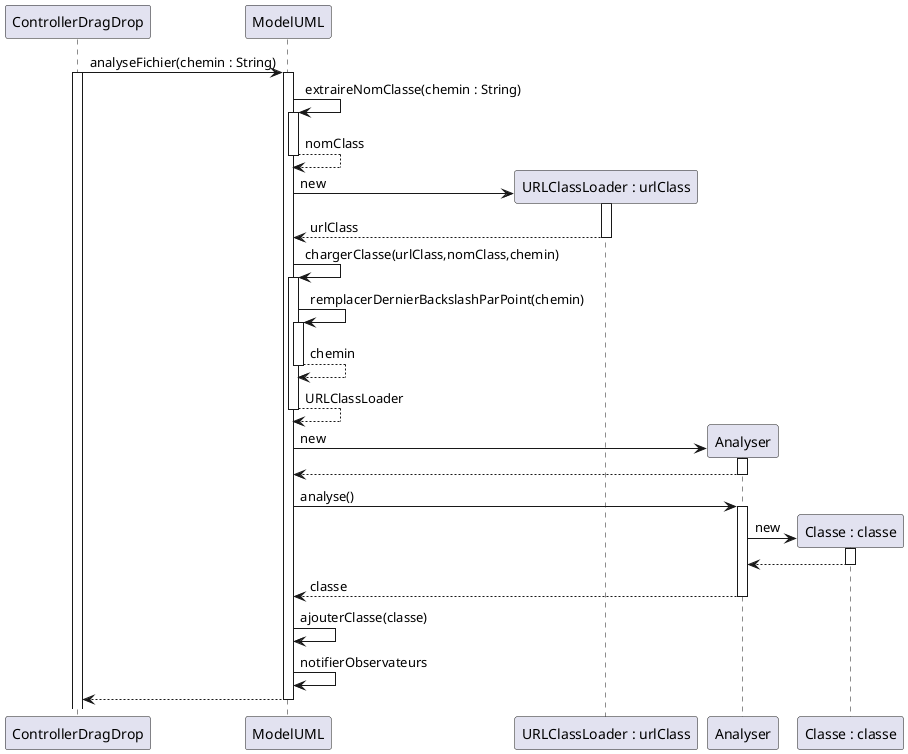 @startuml

participant ControllerDragDrop

ControllerDragDrop -> ModelUML : analyseFichier(chemin : String)
activate ControllerDragDrop
activate "ModelUML"
ModelUML -> ModelUML : extraireNomClasse(chemin : String)
activate ModelUML
ModelUML --> ModelUML : nomClass
deactivate ModelUML
create "URLClassLoader : urlClass" as URLClassLoader
ModelUML -> URLClassLoader : new
activate URLClassLoader
URLClassLoader --> ModelUML : urlClass
deactivate URLClassLoader
ModelUML -> ModelUML : chargerClasse(urlClass,nomClass,chemin)
activate ModelUML
ModelUML -> ModelUML : remplacerDernierBackslashParPoint(chemin)
activate ModelUML
ModelUML --> ModelUML : chemin
deactivate ModelUML
ModelUML --> ModelUML : URLClassLoader
deactivate ModelUML
create Analyser
ModelUML -> Analyser : new
activate Analyser
Analyser --> ModelUML
deactivate Analyser
ModelUML -> Analyser : analyse()
activate Analyser
create "Classe : classe" as Classe

Analyser -> Classe : new
activate Classe
Classe --> Analyser
deactivate Classe
Analyser --> ModelUML :  classe
deactivate Analyser
ModelUML -> ModelUML : ajouterClasse(classe)

deactivate Classe
ModelUML -> ModelUML : notifierObservateurs
return
@enduml
